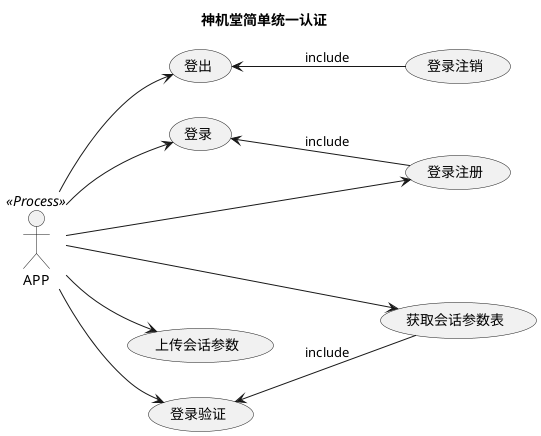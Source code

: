 @startuml
skinparam defaultFontName 楷体
title 神机堂简单统一认证
left to right direction
APP << Process >>

APP --> (登录)
APP --> (登出)
APP --> (登录注册)
APP --> (登录验证)
APP --> (上传会话参数)
APP --> (获取会话参数表)
(登录) <-- (登录注册) : include
(登录验证) <-- (获取会话参数表) : include
(登出) <-- (登录注销) : include
@enduml